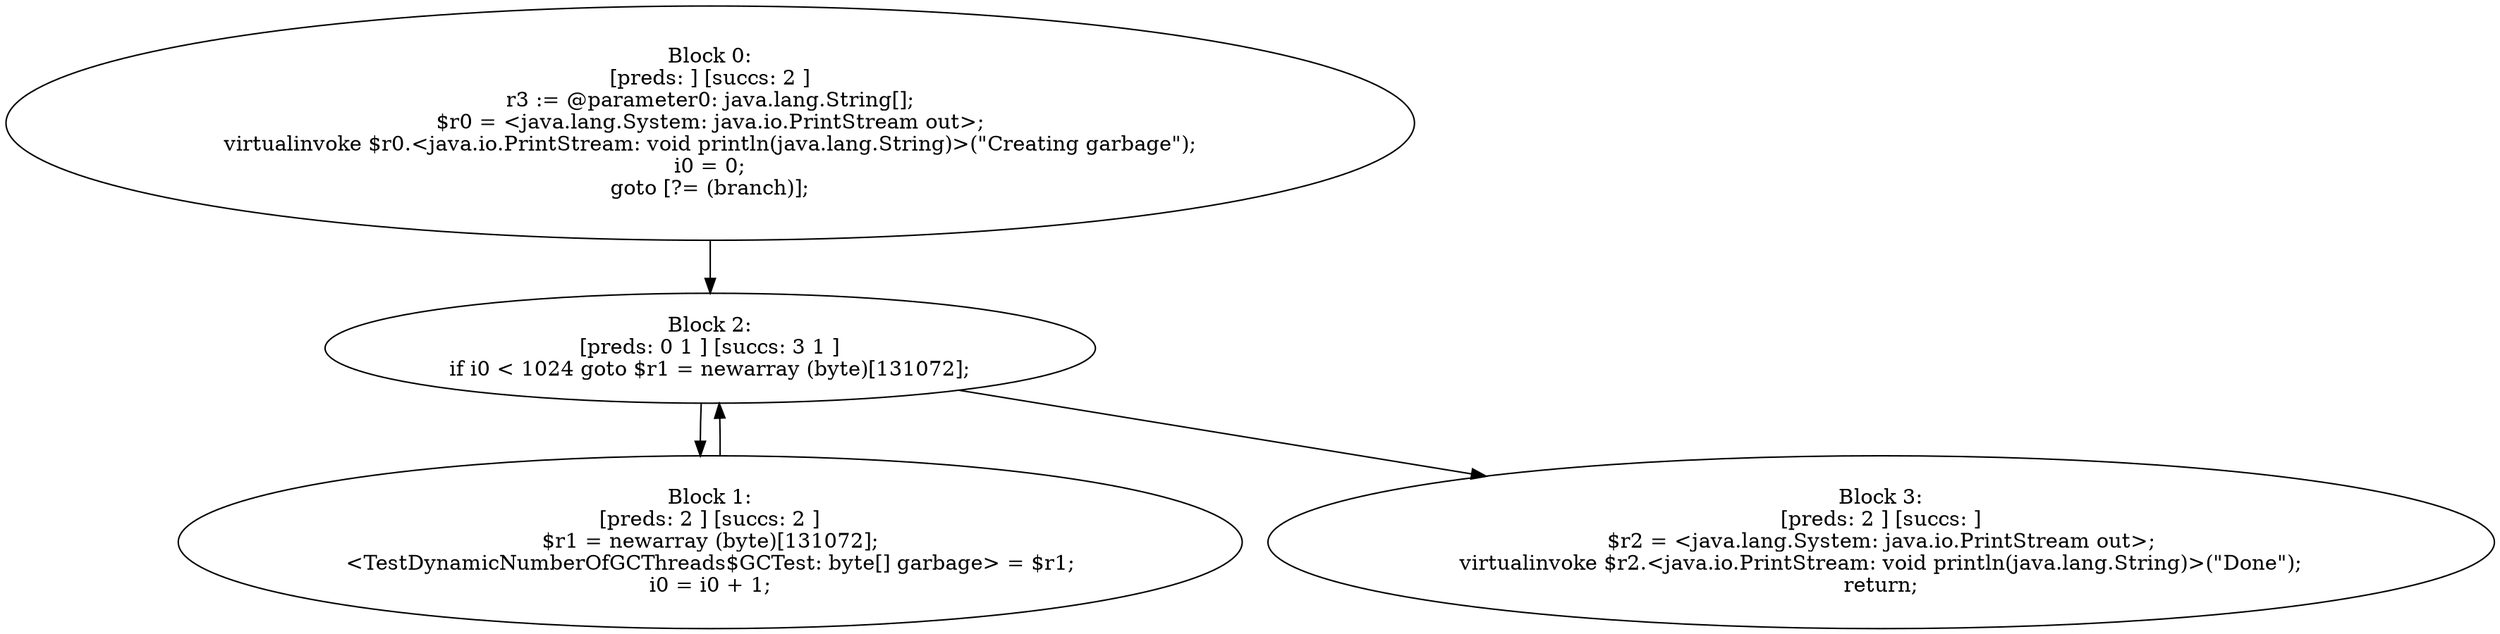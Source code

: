 digraph "unitGraph" {
    "Block 0:
[preds: ] [succs: 2 ]
r3 := @parameter0: java.lang.String[];
$r0 = <java.lang.System: java.io.PrintStream out>;
virtualinvoke $r0.<java.io.PrintStream: void println(java.lang.String)>(\"Creating garbage\");
i0 = 0;
goto [?= (branch)];
"
    "Block 1:
[preds: 2 ] [succs: 2 ]
$r1 = newarray (byte)[131072];
<TestDynamicNumberOfGCThreads$GCTest: byte[] garbage> = $r1;
i0 = i0 + 1;
"
    "Block 2:
[preds: 0 1 ] [succs: 3 1 ]
if i0 < 1024 goto $r1 = newarray (byte)[131072];
"
    "Block 3:
[preds: 2 ] [succs: ]
$r2 = <java.lang.System: java.io.PrintStream out>;
virtualinvoke $r2.<java.io.PrintStream: void println(java.lang.String)>(\"Done\");
return;
"
    "Block 0:
[preds: ] [succs: 2 ]
r3 := @parameter0: java.lang.String[];
$r0 = <java.lang.System: java.io.PrintStream out>;
virtualinvoke $r0.<java.io.PrintStream: void println(java.lang.String)>(\"Creating garbage\");
i0 = 0;
goto [?= (branch)];
"->"Block 2:
[preds: 0 1 ] [succs: 3 1 ]
if i0 < 1024 goto $r1 = newarray (byte)[131072];
";
    "Block 1:
[preds: 2 ] [succs: 2 ]
$r1 = newarray (byte)[131072];
<TestDynamicNumberOfGCThreads$GCTest: byte[] garbage> = $r1;
i0 = i0 + 1;
"->"Block 2:
[preds: 0 1 ] [succs: 3 1 ]
if i0 < 1024 goto $r1 = newarray (byte)[131072];
";
    "Block 2:
[preds: 0 1 ] [succs: 3 1 ]
if i0 < 1024 goto $r1 = newarray (byte)[131072];
"->"Block 3:
[preds: 2 ] [succs: ]
$r2 = <java.lang.System: java.io.PrintStream out>;
virtualinvoke $r2.<java.io.PrintStream: void println(java.lang.String)>(\"Done\");
return;
";
    "Block 2:
[preds: 0 1 ] [succs: 3 1 ]
if i0 < 1024 goto $r1 = newarray (byte)[131072];
"->"Block 1:
[preds: 2 ] [succs: 2 ]
$r1 = newarray (byte)[131072];
<TestDynamicNumberOfGCThreads$GCTest: byte[] garbage> = $r1;
i0 = i0 + 1;
";
}

